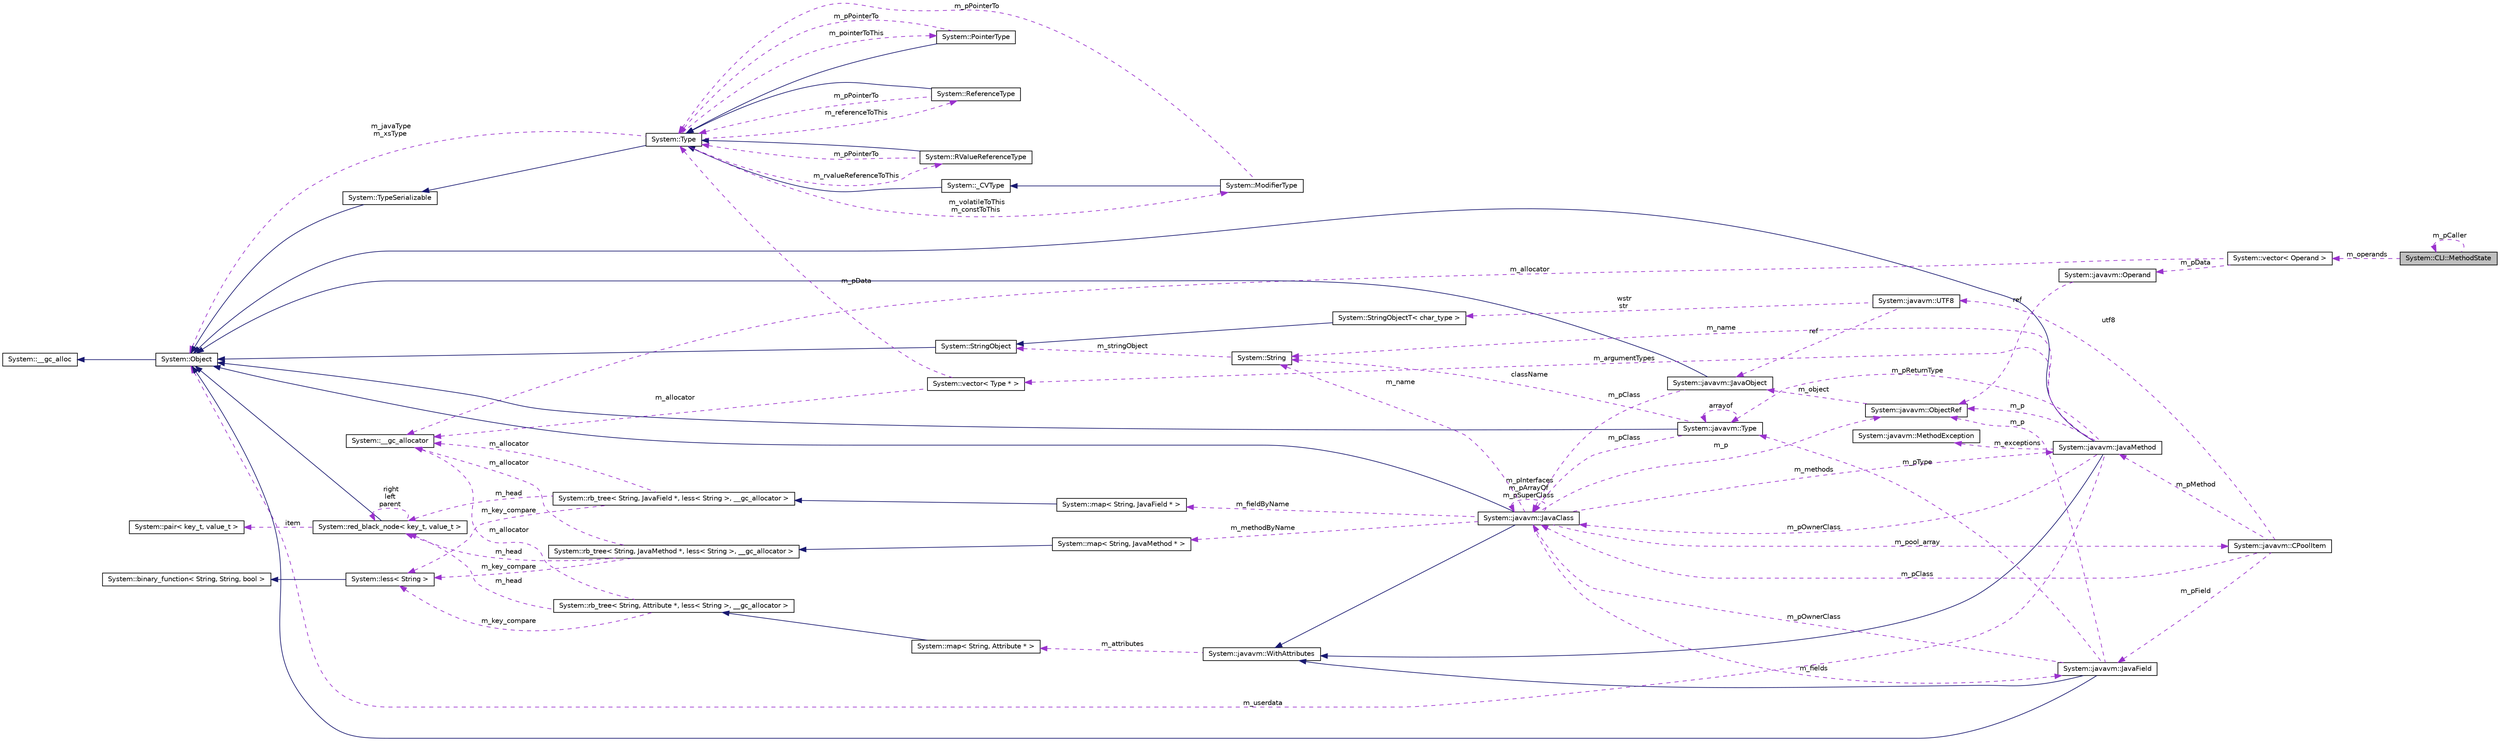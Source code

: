 digraph G
{
  edge [fontname="Helvetica",fontsize="10",labelfontname="Helvetica",labelfontsize="10"];
  node [fontname="Helvetica",fontsize="10",shape=record];
  rankdir="LR";
  Node1 [label="System::CLI::MethodState",height=0.2,width=0.4,color="black", fillcolor="grey75", style="filled" fontcolor="black"];
  Node1 -> Node1 [dir="back",color="darkorchid3",fontsize="10",style="dashed",label=" m_pCaller" ,fontname="Helvetica"];
  Node2 -> Node1 [dir="back",color="darkorchid3",fontsize="10",style="dashed",label=" m_operands" ,fontname="Helvetica"];
  Node2 [label="System::vector\< Operand \>",height=0.2,width=0.4,color="black", fillcolor="white", style="filled",URL="$class_system_1_1vector.html"];
  Node3 -> Node2 [dir="back",color="darkorchid3",fontsize="10",style="dashed",label=" m_allocator" ,fontname="Helvetica"];
  Node3 [label="System::__gc_allocator",height=0.2,width=0.4,color="black", fillcolor="white", style="filled",URL="$class_system_1_1____gc__allocator.html"];
  Node4 -> Node2 [dir="back",color="darkorchid3",fontsize="10",style="dashed",label=" m_pData" ,fontname="Helvetica"];
  Node4 [label="System::javavm::Operand",height=0.2,width=0.4,color="black", fillcolor="white", style="filled",URL="$class_system_1_1javavm_1_1_operand.html"];
  Node5 -> Node4 [dir="back",color="darkorchid3",fontsize="10",style="dashed",label=" ref" ,fontname="Helvetica"];
  Node5 [label="System::javavm::ObjectRef",height=0.2,width=0.4,color="black", fillcolor="white", style="filled",URL="$class_system_1_1javavm_1_1_object_ref.html"];
  Node6 -> Node5 [dir="back",color="darkorchid3",fontsize="10",style="dashed",label=" m_object" ,fontname="Helvetica"];
  Node6 [label="System::javavm::JavaObject",height=0.2,width=0.4,color="black", fillcolor="white", style="filled",URL="$class_system_1_1javavm_1_1_java_object.html"];
  Node7 -> Node6 [dir="back",color="midnightblue",fontsize="10",style="solid",fontname="Helvetica"];
  Node7 [label="System::Object",height=0.2,width=0.4,color="black", fillcolor="white", style="filled",URL="$class_system_1_1_object.html"];
  Node8 -> Node7 [dir="back",color="midnightblue",fontsize="10",style="solid",fontname="Helvetica"];
  Node8 [label="System::__gc_alloc",height=0.2,width=0.4,color="black", fillcolor="white", style="filled",URL="$class_system_1_1____gc__alloc.html"];
  Node9 -> Node6 [dir="back",color="darkorchid3",fontsize="10",style="dashed",label=" m_pClass" ,fontname="Helvetica"];
  Node9 [label="System::javavm::JavaClass",height=0.2,width=0.4,color="black", fillcolor="white", style="filled",URL="$class_system_1_1javavm_1_1_java_class.html"];
  Node7 -> Node9 [dir="back",color="midnightblue",fontsize="10",style="solid",fontname="Helvetica"];
  Node10 -> Node9 [dir="back",color="midnightblue",fontsize="10",style="solid",fontname="Helvetica"];
  Node10 [label="System::javavm::WithAttributes",height=0.2,width=0.4,color="black", fillcolor="white", style="filled",URL="$class_system_1_1javavm_1_1_with_attributes.html"];
  Node11 -> Node10 [dir="back",color="darkorchid3",fontsize="10",style="dashed",label=" m_attributes" ,fontname="Helvetica"];
  Node11 [label="System::map\< String, Attribute * \>",height=0.2,width=0.4,color="black", fillcolor="white", style="filled",URL="$class_system_1_1map.html"];
  Node12 -> Node11 [dir="back",color="midnightblue",fontsize="10",style="solid",fontname="Helvetica"];
  Node12 [label="System::rb_tree\< String, Attribute *, less\< String \>, __gc_allocator \>",height=0.2,width=0.4,color="black", fillcolor="white", style="filled",URL="$class_system_1_1rb__tree.html"];
  Node3 -> Node12 [dir="back",color="darkorchid3",fontsize="10",style="dashed",label=" m_allocator" ,fontname="Helvetica"];
  Node13 -> Node12 [dir="back",color="darkorchid3",fontsize="10",style="dashed",label=" m_key_compare" ,fontname="Helvetica"];
  Node13 [label="System::less\< String \>",height=0.2,width=0.4,color="black", fillcolor="white", style="filled",URL="$class_system_1_1less_3_01_string_01_4.html"];
  Node14 -> Node13 [dir="back",color="midnightblue",fontsize="10",style="solid",fontname="Helvetica"];
  Node14 [label="System::binary_function\< String, String, bool \>",height=0.2,width=0.4,color="black", fillcolor="white", style="filled",URL="$class_system_1_1binary__function.html"];
  Node15 -> Node12 [dir="back",color="darkorchid3",fontsize="10",style="dashed",label=" m_head" ,fontname="Helvetica"];
  Node15 [label="System::red_black_node\< key_t, value_t \>",height=0.2,width=0.4,color="black", fillcolor="white", style="filled",URL="$class_system_1_1red__black__node.html"];
  Node7 -> Node15 [dir="back",color="midnightblue",fontsize="10",style="solid",fontname="Helvetica"];
  Node15 -> Node15 [dir="back",color="darkorchid3",fontsize="10",style="dashed",label=" right\nleft\nparent" ,fontname="Helvetica"];
  Node16 -> Node15 [dir="back",color="darkorchid3",fontsize="10",style="dashed",label=" item" ,fontname="Helvetica"];
  Node16 [label="System::pair\< key_t, value_t \>",height=0.2,width=0.4,color="black", fillcolor="white", style="filled",URL="$class_system_1_1pair.html"];
  Node5 -> Node9 [dir="back",color="darkorchid3",fontsize="10",style="dashed",label=" m_p" ,fontname="Helvetica"];
  Node17 -> Node9 [dir="back",color="darkorchid3",fontsize="10",style="dashed",label=" m_methodByName" ,fontname="Helvetica"];
  Node17 [label="System::map\< String, JavaMethod * \>",height=0.2,width=0.4,color="black", fillcolor="white", style="filled",URL="$class_system_1_1map.html"];
  Node18 -> Node17 [dir="back",color="midnightblue",fontsize="10",style="solid",fontname="Helvetica"];
  Node18 [label="System::rb_tree\< String, JavaMethod *, less\< String \>, __gc_allocator \>",height=0.2,width=0.4,color="black", fillcolor="white", style="filled",URL="$class_system_1_1rb__tree.html"];
  Node3 -> Node18 [dir="back",color="darkorchid3",fontsize="10",style="dashed",label=" m_allocator" ,fontname="Helvetica"];
  Node13 -> Node18 [dir="back",color="darkorchid3",fontsize="10",style="dashed",label=" m_key_compare" ,fontname="Helvetica"];
  Node15 -> Node18 [dir="back",color="darkorchid3",fontsize="10",style="dashed",label=" m_head" ,fontname="Helvetica"];
  Node19 -> Node9 [dir="back",color="darkorchid3",fontsize="10",style="dashed",label=" m_methods" ,fontname="Helvetica"];
  Node19 [label="System::javavm::JavaMethod",height=0.2,width=0.4,color="black", fillcolor="white", style="filled",URL="$class_system_1_1javavm_1_1_java_method.html"];
  Node7 -> Node19 [dir="back",color="midnightblue",fontsize="10",style="solid",fontname="Helvetica"];
  Node10 -> Node19 [dir="back",color="midnightblue",fontsize="10",style="solid",fontname="Helvetica"];
  Node5 -> Node19 [dir="back",color="darkorchid3",fontsize="10",style="dashed",label=" m_p" ,fontname="Helvetica"];
  Node20 -> Node19 [dir="back",color="darkorchid3",fontsize="10",style="dashed",label=" m_pReturnType" ,fontname="Helvetica"];
  Node20 [label="System::javavm::Type",height=0.2,width=0.4,color="black", fillcolor="white", style="filled",URL="$class_system_1_1javavm_1_1_type.html"];
  Node7 -> Node20 [dir="back",color="midnightblue",fontsize="10",style="solid",fontname="Helvetica"];
  Node20 -> Node20 [dir="back",color="darkorchid3",fontsize="10",style="dashed",label=" arrayof" ,fontname="Helvetica"];
  Node9 -> Node20 [dir="back",color="darkorchid3",fontsize="10",style="dashed",label=" m_pClass" ,fontname="Helvetica"];
  Node21 -> Node20 [dir="back",color="darkorchid3",fontsize="10",style="dashed",label=" className" ,fontname="Helvetica"];
  Node21 [label="System::String",height=0.2,width=0.4,color="black", fillcolor="white", style="filled",URL="$class_system_1_1_string.html"];
  Node22 -> Node21 [dir="back",color="darkorchid3",fontsize="10",style="dashed",label=" m_stringObject" ,fontname="Helvetica"];
  Node22 [label="System::StringObject",height=0.2,width=0.4,color="black", fillcolor="white", style="filled",URL="$class_system_1_1_string_object.html"];
  Node7 -> Node22 [dir="back",color="midnightblue",fontsize="10",style="solid",fontname="Helvetica"];
  Node9 -> Node19 [dir="back",color="darkorchid3",fontsize="10",style="dashed",label=" m_pOwnerClass" ,fontname="Helvetica"];
  Node21 -> Node19 [dir="back",color="darkorchid3",fontsize="10",style="dashed",label=" m_name" ,fontname="Helvetica"];
  Node7 -> Node19 [dir="back",color="darkorchid3",fontsize="10",style="dashed",label=" m_userdata" ,fontname="Helvetica"];
  Node23 -> Node19 [dir="back",color="darkorchid3",fontsize="10",style="dashed",label=" m_exceptions" ,fontname="Helvetica"];
  Node23 [label="System::javavm::MethodException",height=0.2,width=0.4,color="black", fillcolor="white", style="filled",URL="$class_system_1_1javavm_1_1_method_exception.html"];
  Node24 -> Node19 [dir="back",color="darkorchid3",fontsize="10",style="dashed",label=" m_argumentTypes" ,fontname="Helvetica"];
  Node24 [label="System::vector\< Type * \>",height=0.2,width=0.4,color="black", fillcolor="white", style="filled",URL="$class_system_1_1vector.html"];
  Node25 -> Node24 [dir="back",color="darkorchid3",fontsize="10",style="dashed",label=" m_pData" ,fontname="Helvetica"];
  Node25 [label="System::Type",height=0.2,width=0.4,color="black", fillcolor="white", style="filled",URL="$class_system_1_1_type.html"];
  Node26 -> Node25 [dir="back",color="midnightblue",fontsize="10",style="solid",fontname="Helvetica"];
  Node26 [label="System::TypeSerializable",height=0.2,width=0.4,color="black", fillcolor="white", style="filled",URL="$class_system_1_1_type_serializable.html"];
  Node7 -> Node26 [dir="back",color="midnightblue",fontsize="10",style="solid",fontname="Helvetica"];
  Node27 -> Node25 [dir="back",color="darkorchid3",fontsize="10",style="dashed",label=" m_pointerToThis" ,fontname="Helvetica"];
  Node27 [label="System::PointerType",height=0.2,width=0.4,color="black", fillcolor="white", style="filled",URL="$class_system_1_1_pointer_type.html"];
  Node25 -> Node27 [dir="back",color="midnightblue",fontsize="10",style="solid",fontname="Helvetica"];
  Node25 -> Node27 [dir="back",color="darkorchid3",fontsize="10",style="dashed",label=" m_pPointerTo" ,fontname="Helvetica"];
  Node28 -> Node25 [dir="back",color="darkorchid3",fontsize="10",style="dashed",label=" m_referenceToThis" ,fontname="Helvetica"];
  Node28 [label="System::ReferenceType",height=0.2,width=0.4,color="black", fillcolor="white", style="filled",URL="$class_system_1_1_reference_type.html"];
  Node25 -> Node28 [dir="back",color="midnightblue",fontsize="10",style="solid",fontname="Helvetica"];
  Node25 -> Node28 [dir="back",color="darkorchid3",fontsize="10",style="dashed",label=" m_pPointerTo" ,fontname="Helvetica"];
  Node29 -> Node25 [dir="back",color="darkorchid3",fontsize="10",style="dashed",label=" m_rvalueReferenceToThis" ,fontname="Helvetica"];
  Node29 [label="System::RValueReferenceType",height=0.2,width=0.4,color="black", fillcolor="white", style="filled",URL="$class_system_1_1_r_value_reference_type.html"];
  Node25 -> Node29 [dir="back",color="midnightblue",fontsize="10",style="solid",fontname="Helvetica"];
  Node25 -> Node29 [dir="back",color="darkorchid3",fontsize="10",style="dashed",label=" m_pPointerTo" ,fontname="Helvetica"];
  Node30 -> Node25 [dir="back",color="darkorchid3",fontsize="10",style="dashed",label=" m_volatileToThis\nm_constToThis" ,fontname="Helvetica"];
  Node30 [label="System::ModifierType",height=0.2,width=0.4,color="black", fillcolor="white", style="filled",URL="$class_system_1_1_modifier_type.html"];
  Node31 -> Node30 [dir="back",color="midnightblue",fontsize="10",style="solid",fontname="Helvetica"];
  Node31 [label="System::_CVType",height=0.2,width=0.4,color="black", fillcolor="white", style="filled",URL="$class_system_1_1___c_v_type.html"];
  Node25 -> Node31 [dir="back",color="midnightblue",fontsize="10",style="solid",fontname="Helvetica"];
  Node25 -> Node30 [dir="back",color="darkorchid3",fontsize="10",style="dashed",label=" m_pPointerTo" ,fontname="Helvetica"];
  Node7 -> Node25 [dir="back",color="darkorchid3",fontsize="10",style="dashed",label=" m_javaType\nm_xsType" ,fontname="Helvetica"];
  Node3 -> Node24 [dir="back",color="darkorchid3",fontsize="10",style="dashed",label=" m_allocator" ,fontname="Helvetica"];
  Node9 -> Node9 [dir="back",color="darkorchid3",fontsize="10",style="dashed",label=" m_pInterfaces\nm_pArrayOf\nm_pSuperClass" ,fontname="Helvetica"];
  Node32 -> Node9 [dir="back",color="darkorchid3",fontsize="10",style="dashed",label=" m_pool_array" ,fontname="Helvetica"];
  Node32 [label="System::javavm::CPoolItem",height=0.2,width=0.4,color="black", fillcolor="white", style="filled",URL="$class_system_1_1javavm_1_1_c_pool_item.html"];
  Node19 -> Node32 [dir="back",color="darkorchid3",fontsize="10",style="dashed",label=" m_pMethod" ,fontname="Helvetica"];
  Node33 -> Node32 [dir="back",color="darkorchid3",fontsize="10",style="dashed",label=" utf8" ,fontname="Helvetica"];
  Node33 [label="System::javavm::UTF8",height=0.2,width=0.4,color="black", fillcolor="white", style="filled",URL="$struct_system_1_1javavm_1_1_u_t_f8.html"];
  Node6 -> Node33 [dir="back",color="darkorchid3",fontsize="10",style="dashed",label=" ref" ,fontname="Helvetica"];
  Node34 -> Node33 [dir="back",color="darkorchid3",fontsize="10",style="dashed",label=" wstr\nstr" ,fontname="Helvetica"];
  Node34 [label="System::StringObjectT\< char_type \>",height=0.2,width=0.4,color="black", fillcolor="white", style="filled",URL="$class_system_1_1_string_object_t.html"];
  Node22 -> Node34 [dir="back",color="midnightblue",fontsize="10",style="solid",fontname="Helvetica"];
  Node9 -> Node32 [dir="back",color="darkorchid3",fontsize="10",style="dashed",label=" m_pClass" ,fontname="Helvetica"];
  Node35 -> Node32 [dir="back",color="darkorchid3",fontsize="10",style="dashed",label=" m_pField" ,fontname="Helvetica"];
  Node35 [label="System::javavm::JavaField",height=0.2,width=0.4,color="black", fillcolor="white", style="filled",URL="$class_system_1_1javavm_1_1_java_field.html"];
  Node7 -> Node35 [dir="back",color="midnightblue",fontsize="10",style="solid",fontname="Helvetica"];
  Node10 -> Node35 [dir="back",color="midnightblue",fontsize="10",style="solid",fontname="Helvetica"];
  Node5 -> Node35 [dir="back",color="darkorchid3",fontsize="10",style="dashed",label=" m_p" ,fontname="Helvetica"];
  Node20 -> Node35 [dir="back",color="darkorchid3",fontsize="10",style="dashed",label=" m_pType" ,fontname="Helvetica"];
  Node9 -> Node35 [dir="back",color="darkorchid3",fontsize="10",style="dashed",label=" m_pOwnerClass" ,fontname="Helvetica"];
  Node36 -> Node9 [dir="back",color="darkorchid3",fontsize="10",style="dashed",label=" m_fieldByName" ,fontname="Helvetica"];
  Node36 [label="System::map\< String, JavaField * \>",height=0.2,width=0.4,color="black", fillcolor="white", style="filled",URL="$class_system_1_1map.html"];
  Node37 -> Node36 [dir="back",color="midnightblue",fontsize="10",style="solid",fontname="Helvetica"];
  Node37 [label="System::rb_tree\< String, JavaField *, less\< String \>, __gc_allocator \>",height=0.2,width=0.4,color="black", fillcolor="white", style="filled",URL="$class_system_1_1rb__tree.html"];
  Node3 -> Node37 [dir="back",color="darkorchid3",fontsize="10",style="dashed",label=" m_allocator" ,fontname="Helvetica"];
  Node13 -> Node37 [dir="back",color="darkorchid3",fontsize="10",style="dashed",label=" m_key_compare" ,fontname="Helvetica"];
  Node15 -> Node37 [dir="back",color="darkorchid3",fontsize="10",style="dashed",label=" m_head" ,fontname="Helvetica"];
  Node21 -> Node9 [dir="back",color="darkorchid3",fontsize="10",style="dashed",label=" m_name" ,fontname="Helvetica"];
  Node35 -> Node9 [dir="back",color="darkorchid3",fontsize="10",style="dashed",label=" m_fields" ,fontname="Helvetica"];
}
